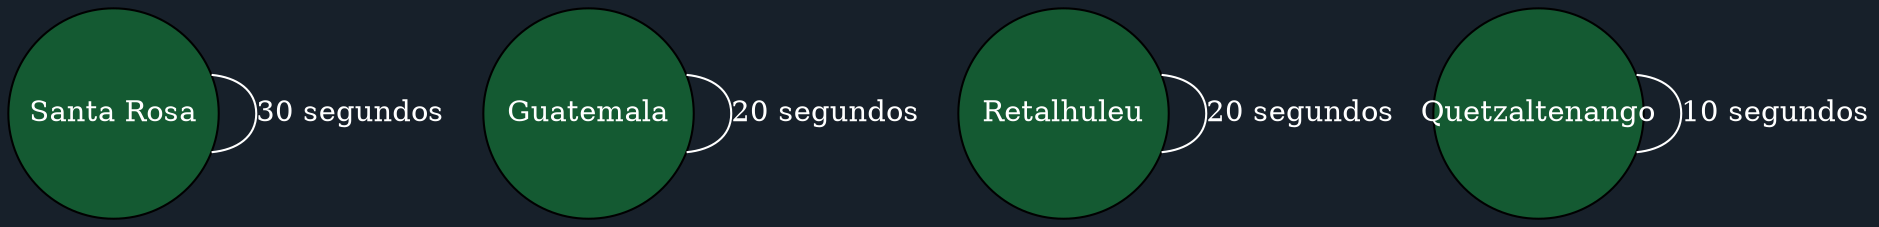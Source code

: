 graph Ruta {
  bgcolor="#17202a";
  node [style=filled, fillcolor="#145a32", fontcolor="white", shape=circle, width=1.4, fixedsize=true];
  edge [color="white", fontcolor="white"];
  "Santa Rosa" -- "Santa Rosa" [label="30 segundos"];
  "Guatemala" -- "Guatemala" [label="20 segundos"];
  "Retalhuleu" -- "Retalhuleu" [label="20 segundos"];
  "Quetzaltenango" -- "Quetzaltenango" [label="10 segundos"];
}
